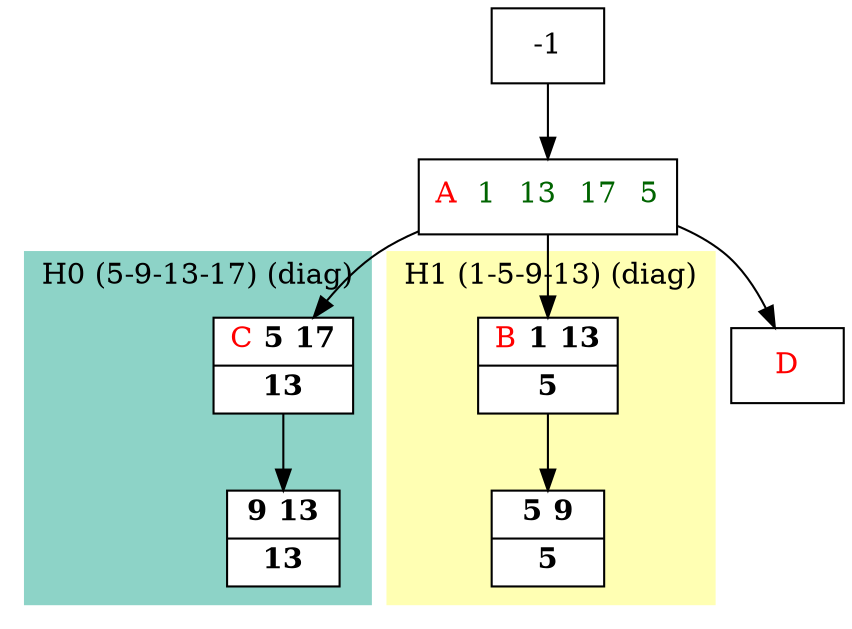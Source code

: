 digraph G {
    node [shape=box];
    subgraph cluster0 {
        node [style=filled,fillcolor=white];
        labeljust="l";
        style=filled;
        color="#8DD3C7";
        H0_0 -> H0_5;
        label="H0 (5-9-13-17) (diag)";
    }
    subgraph cluster1 {
        node [style=filled,fillcolor=white];
        labeljust="l";
        style=filled;
        color="#FFFFB3";
        H1_0 -> H1_5;
        label="H1 (1-5-9-13) (diag)";
    }
     1 [shape=record,label= <{  <FONT COLOR="RED">A</FONT>  <FONT COLOR="DARKGREEN">1</FONT>  <FONT COLOR="DARKGREEN">13</FONT>  <FONT COLOR="DARKGREEN">17</FONT>  <FONT COLOR="DARKGREEN">5</FONT>}> ];
     -1  ->  1;
     H1_0 [shape=record,label= <{  <FONT COLOR="RED">B</FONT> <b>1</b> <b>13</b>|  <b>5</b>}> ];
     1  ->  H1_0;
     H1_5 [shape=record,label= <{ <b>5</b> <b>9</b>|  <b>5</b>}> ];
     H0_0 [shape=record,label= <{  <FONT COLOR="RED">C</FONT> <b>5</b> <b>17</b>|  <b>13</b>}> ];
     1  ->  H0_0;
     H0_5 [shape=record,label= <{ <b>9</b> <b>13</b>|  <b>13</b>}> ];
     _1 [shape=record,label= <{  <FONT COLOR="RED">D</FONT>}> ];
     1  ->  _1;
}
